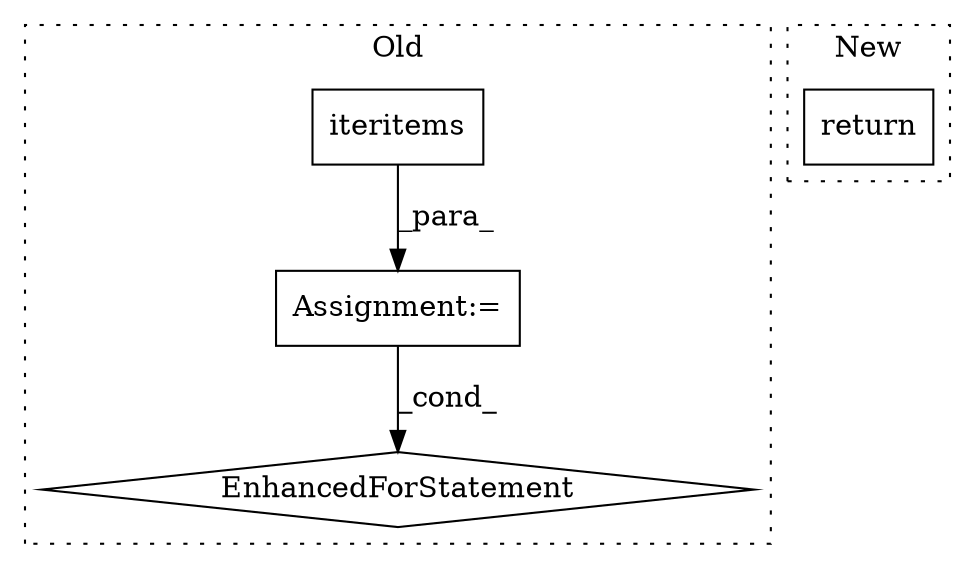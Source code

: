 digraph G {
subgraph cluster0 {
1 [label="iteritems" a="32" s="1168" l="11" shape="box"];
3 [label="Assignment:=" a="7" s="1079,1179" l="63,2" shape="box"];
4 [label="EnhancedForStatement" a="70" s="1079,1179" l="63,2" shape="diamond"];
label = "Old";
style="dotted";
}
subgraph cluster1 {
2 [label="return" a="41" s="1186" l="7" shape="box"];
label = "New";
style="dotted";
}
1 -> 3 [label="_para_"];
3 -> 4 [label="_cond_"];
}